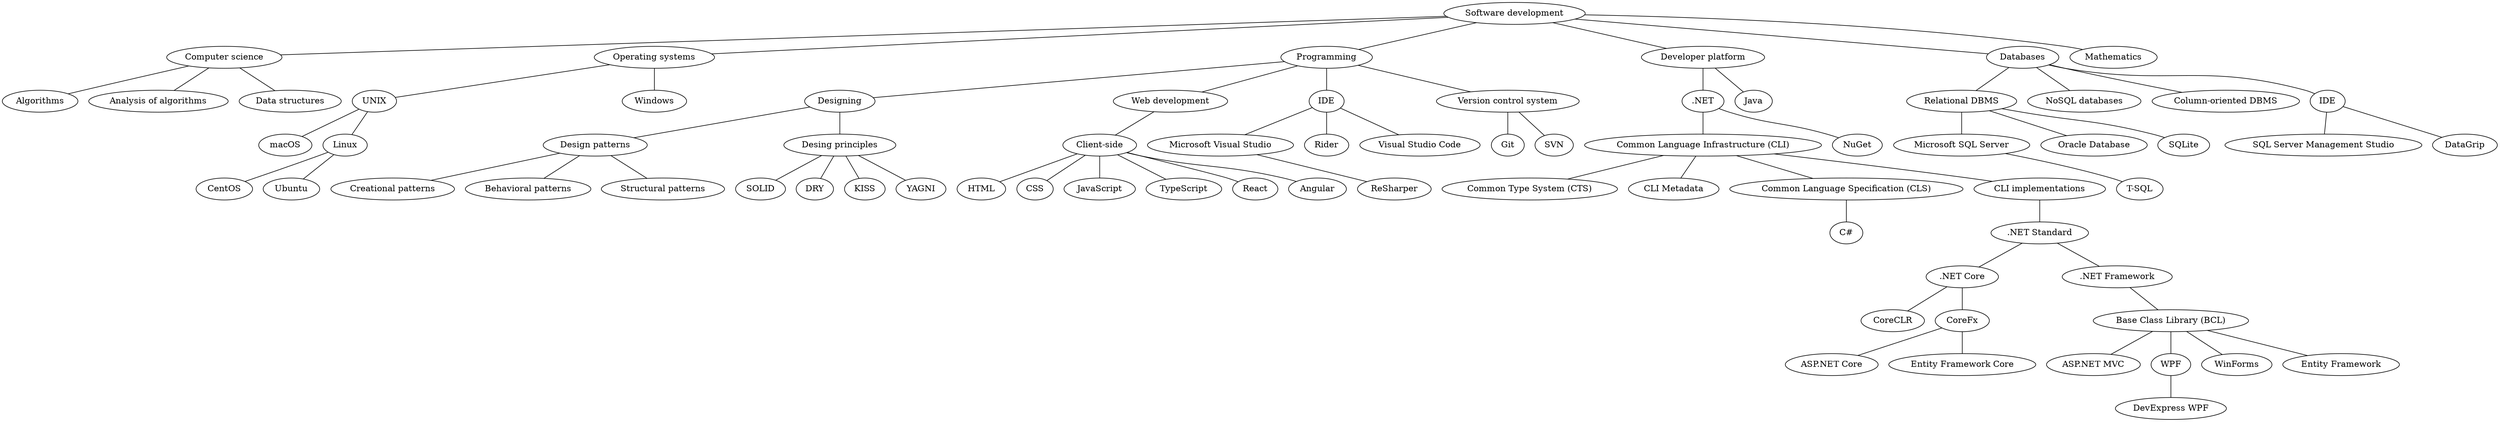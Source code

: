graph expertise {

    software_development[label="Software development"]
    software_development -- computer_science
    software_development -- operating_systems

    software_development -- programming
    software_development -- developer_platform
    software_development -- databases
    software_development -- mathematics

    programming[label="Programming"]
    programming -- desinging
    programming -- web_development
    programming -- ide
    programming -- version_control_system

    computer_science[label="Computer science"]
    computer_science -- algorithms
    computer_science -- analysis_of_algorithms
    computer_science -- data_structures

    algorithms[label="Algorithms"]
    analysis_of_algorithms[label="Analysis of algorithms"]
    data_structures[label="Data structures"]

    operating_systems[label="Operating systems"]
    operating_systems -- unix
    operating_systems -- windows

    unix[label="UNIX"]
    unix -- macos
    unix -- linux

    macos[label="macOS"]
    linux[label="Linux"]
    linux -- centos
    linux -- ubuntu

    centos[label="CentOS"]
    ubuntu[label="Ubuntu"]

    windows[label="Windows"]

    dot_net[label=".NET"]
    dot_net -- common_language_infrastructure
    dot_net -- nuget
    
    nuget[label="NuGet"]

    common_language_infrastructure[label="Common Language Infrastructure (CLI)"]
    common_language_infrastructure -- common_type_system
    common_language_infrastructure -- cli_metadata
    common_language_infrastructure -- common_language_specification
    common_language_infrastructure -- cli_implementations

    common_type_system[label="Common Type System (CTS)"]
    cli_metadata[label="CLI Metadata"]
    common_language_specification[label="Common Language Specification (CLS)"]
    common_language_specification -- csharp

    csharp[label="C#"]

    cli_implementations[label="CLI implementations"]
    cli_implementations -- dot_net_standard

    dot_net_standard[label=".NET Standard"]
    dot_net_standard -- dot_net_core
    dot_net_standard -- dot_net_framework

    dot_net_core[label = ".NET Core"][label = ".NET Core"]
    dot_net_core -- core_crl
    dot_net_core -- corefx

    core_crl[label="CoreCLR"]
    corefx[label="CoreFx"]
    corefx -- asp_net_core
    corefx -- ef_core

    asp_net_core[label = "ASP.NET Core"]
    ef_core[label="Entity Framework Core"]

    dot_net_framework[label = ".NET Framework"]
    dot_net_framework -- base_class_library

    base_class_library[label="Base Class Library (BCL)"]

    base_class_library -- asp_net_mvc
    base_class_library -- wpf
    base_class_library -- winforms
    base_class_library -- entity_framework

    asp_net_mvc[label="ASP.NET MVC"]
    wpf[label="WPF"]
    wpf -- devexpress_wpf

    devexpress_wpf[label="DevExpress WPF"]
    winforms[label="WinForms"]

    entity_framework[label="Entity Framework"]

    databases[label="Databases"]    
    databases -- relational_dbms
    databases -- nosql_databases
    databases -- column_oriented_dbms
    databases -- db_ide

    relational_dbms[label="Relational DBMS"]
    relational_dbms -- sql_server
    relational_dbms -- oracle_database
    relational_dbms -- sqlite
   
    nosql_databases[label="NoSQL databases"]

    column_oriented_dbms[label="Column-oriented DBMS"]

    db_ide[label="IDE"]
    db_ide -- ssms
    db_ide -- datagrip

    ssms[label="SQL Server Management Studio"]
    datagrip[label="DataGrip"]

    sql_server[label="Microsoft SQL Server"]
    sql_server -- t_sql

    t_sql[label="T-SQL"]

    oracle_database[label="Oracle Database"]
    sqlite[label="SQLite"]

    desinging[label="Designing"]
    desinging -- desing_patterns
    desinging -- desing_principles

    desing_patterns[label="Design patterns"]
    desing_patterns -- creational_patterns
    desing_patterns -- behavioral_patterns
    desing_patterns -- structural_patterns

    creational_patterns[label="Creational patterns"]
    structural_patterns[label="Structural patterns"]
    behavioral_patterns[label="Behavioral patterns"]

    desing_principles[label="Desing principles"]
    desing_principles -- solid
    desing_principles -- dry
    desing_principles -- kiss
    desing_principles -- yagni
    
    solid[label="SOLID"]
    dry[label="DRY"]
    kiss[label="KISS"]
    yagni[label="YAGNI"]

      
    web_development[label="Web development"]
    web_development -- client_side
    
    client_side[label="Client-side"]
    client_side -- html
    client_side -- css
    client_side -- javascript
    client_side -- typescript
    client_side -- react;
    client_side -- angular;

    html[label="HTML"]
    css[label="CSS"]
    javascript[label="JavaScript"]
    typescript[label="TypeScript"]

    react[label="React"]
    angular[label="Angular"]

    developer_platform[label="Developer platform"]
    developer_platform -- dot_net
    developer_platform -- java



    java[label="Java"]

    ide[label="IDE"]
    ide -- visual_studio
    ide -- rider
    ide -- visual_studio_code

    visual_studio[label="Microsoft Visual Studio"]
    visual_studio -- resharper

    resharper[label="ReSharper"]

    rider[label="Rider"]
    visual_studio_code[label="Visual Studio Code"]

    version_control_system[label="Version control system"]
    version_control_system -- git
    version_control_system -- svn

    git[label="Git"]
    svn[label="SVN"]

    mathematics[label="Mathematics"]
    
}